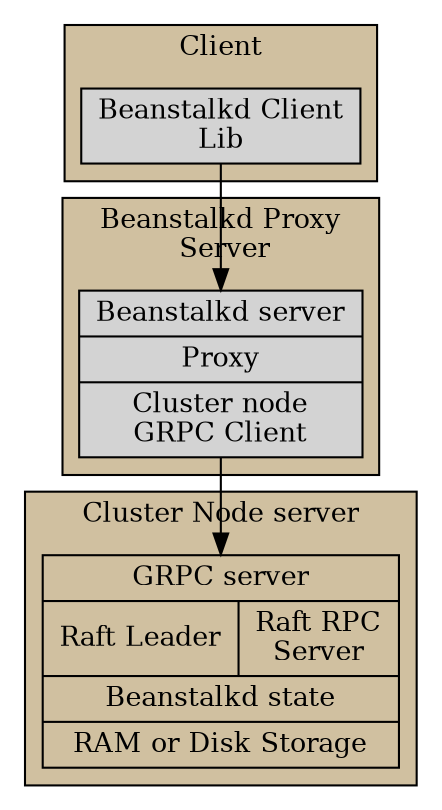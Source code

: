 # High level arch
# dot -Tpng arch.dot -o arch.png
digraph {
   subgraph cluster_client {
        label="Client"; style=filled; bgcolor="#D0C0A0" fontsize=13;
        client [shape=record label="{Beanstalkd Client\nLib}" fontsize=13  style=filled ]      
   }
   subgraph cluster_proxy {
        label="Beanstalkd Proxy\n Server"; style=filled; bgcolor="#D0C0A0" fontsize=13;
        proxy  [shape=record label="{Beanstalkd server|Proxy|Cluster node\nGRPC Client}" fontsize=13  style=filled ];
   };
   subgraph cluster_node {
        label="Cluster Node server" style=filled; bgcolor="#D0C0A0" fontsize=13;
        server [shape=record label="{GRPC server|{Raft Leader|<f2>Raft RPC\nServer}|Beanstalkd state|RAM or Disk Storage}" fontsize=13]
   }

   client -> proxy 
   proxy -> server 
}